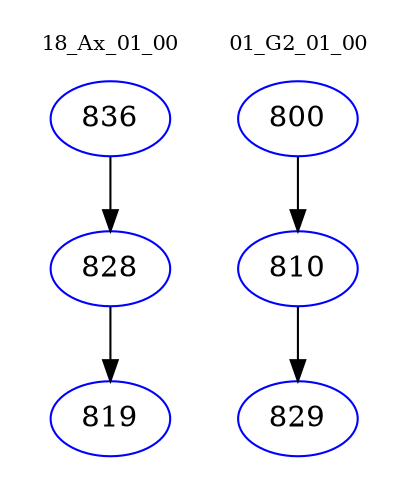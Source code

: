 digraph{
subgraph cluster_0 {
color = white
label = "18_Ax_01_00";
fontsize=10;
T0_836 [label="836", color="blue"]
T0_836 -> T0_828 [color="black"]
T0_828 [label="828", color="blue"]
T0_828 -> T0_819 [color="black"]
T0_819 [label="819", color="blue"]
}
subgraph cluster_1 {
color = white
label = "01_G2_01_00";
fontsize=10;
T1_800 [label="800", color="blue"]
T1_800 -> T1_810 [color="black"]
T1_810 [label="810", color="blue"]
T1_810 -> T1_829 [color="black"]
T1_829 [label="829", color="blue"]
}
}
